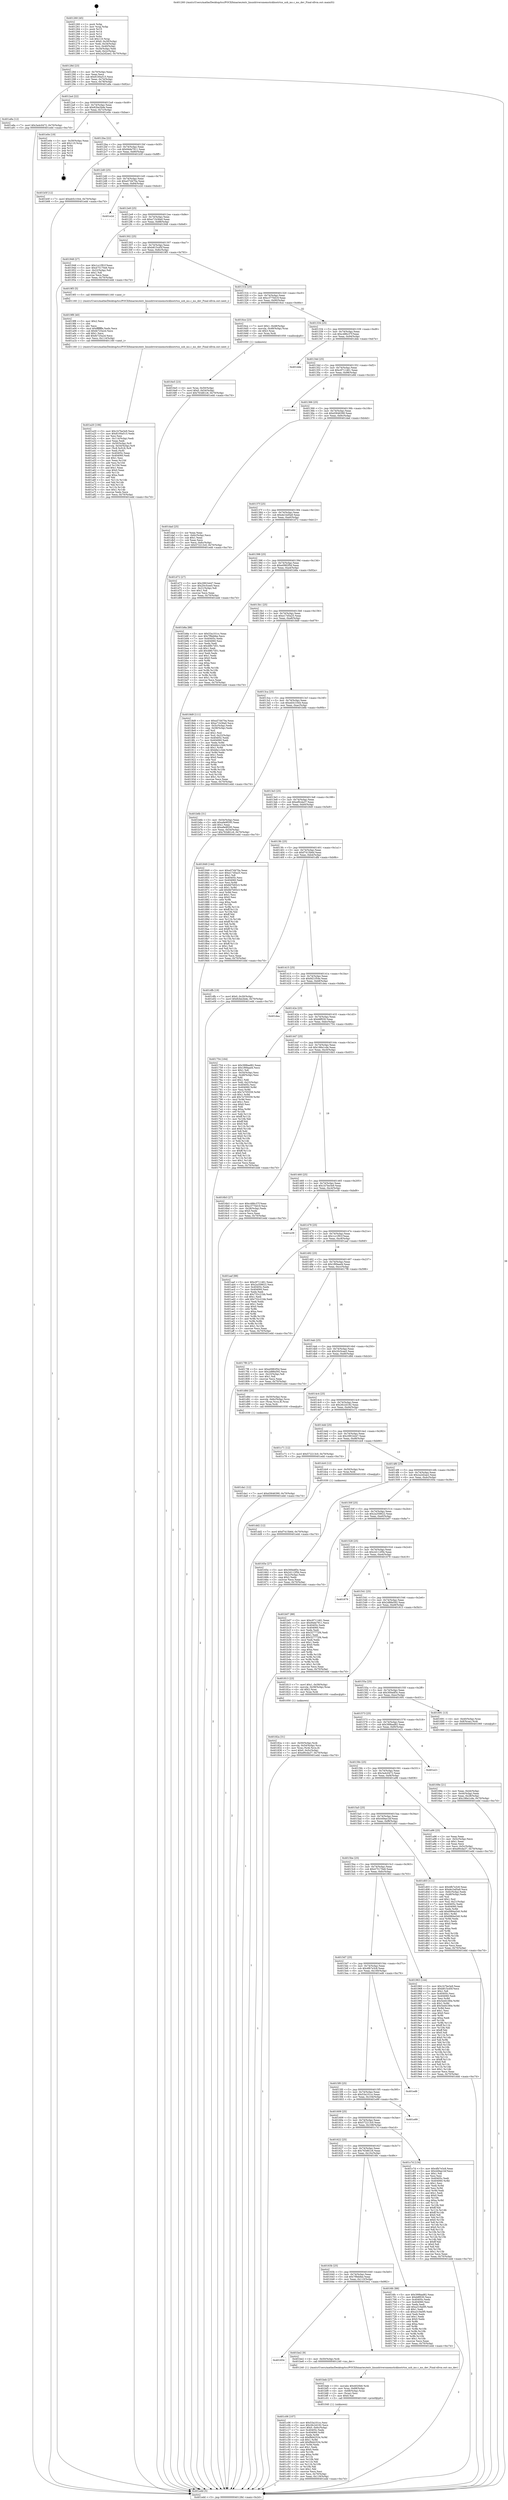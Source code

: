 digraph "0x401260" {
  label = "0x401260 (/mnt/c/Users/mathe/Desktop/tcc/POCII/binaries/extr_linuxdriversmemstickhostrtsx_usb_ms.c_ms_dev_Final-ollvm.out::main(0))"
  labelloc = "t"
  node[shape=record]

  Entry [label="",width=0.3,height=0.3,shape=circle,fillcolor=black,style=filled]
  "0x40128d" [label="{
     0x40128d [23]\l
     | [instrs]\l
     &nbsp;&nbsp;0x40128d \<+3\>: mov -0x70(%rbp),%eax\l
     &nbsp;&nbsp;0x401290 \<+2\>: mov %eax,%ecx\l
     &nbsp;&nbsp;0x401292 \<+6\>: sub $0x8100a515,%ecx\l
     &nbsp;&nbsp;0x401298 \<+3\>: mov %eax,-0x74(%rbp)\l
     &nbsp;&nbsp;0x40129b \<+3\>: mov %ecx,-0x78(%rbp)\l
     &nbsp;&nbsp;0x40129e \<+6\>: je 0000000000401a8a \<main+0x82a\>\l
  }"]
  "0x401a8a" [label="{
     0x401a8a [12]\l
     | [instrs]\l
     &nbsp;&nbsp;0x401a8a \<+7\>: movl $0x3a4c0472,-0x70(%rbp)\l
     &nbsp;&nbsp;0x401a91 \<+5\>: jmp 0000000000401edd \<main+0xc7d\>\l
  }"]
  "0x4012a4" [label="{
     0x4012a4 [22]\l
     | [instrs]\l
     &nbsp;&nbsp;0x4012a4 \<+5\>: jmp 00000000004012a9 \<main+0x49\>\l
     &nbsp;&nbsp;0x4012a9 \<+3\>: mov -0x74(%rbp),%eax\l
     &nbsp;&nbsp;0x4012ac \<+5\>: sub $0x82be2bde,%eax\l
     &nbsp;&nbsp;0x4012b1 \<+3\>: mov %eax,-0x7c(%rbp)\l
     &nbsp;&nbsp;0x4012b4 \<+6\>: je 0000000000401e0e \<main+0xbae\>\l
  }"]
  Exit [label="",width=0.3,height=0.3,shape=circle,fillcolor=black,style=filled,peripheries=2]
  "0x401e0e" [label="{
     0x401e0e [19]\l
     | [instrs]\l
     &nbsp;&nbsp;0x401e0e \<+3\>: mov -0x30(%rbp),%eax\l
     &nbsp;&nbsp;0x401e11 \<+7\>: add $0x110,%rsp\l
     &nbsp;&nbsp;0x401e18 \<+1\>: pop %rbx\l
     &nbsp;&nbsp;0x401e19 \<+2\>: pop %r12\l
     &nbsp;&nbsp;0x401e1b \<+2\>: pop %r14\l
     &nbsp;&nbsp;0x401e1d \<+2\>: pop %r15\l
     &nbsp;&nbsp;0x401e1f \<+1\>: pop %rbp\l
     &nbsp;&nbsp;0x401e20 \<+1\>: ret\l
  }"]
  "0x4012ba" [label="{
     0x4012ba [22]\l
     | [instrs]\l
     &nbsp;&nbsp;0x4012ba \<+5\>: jmp 00000000004012bf \<main+0x5f\>\l
     &nbsp;&nbsp;0x4012bf \<+3\>: mov -0x74(%rbp),%eax\l
     &nbsp;&nbsp;0x4012c2 \<+5\>: sub $0x94de7911,%eax\l
     &nbsp;&nbsp;0x4012c7 \<+3\>: mov %eax,-0x80(%rbp)\l
     &nbsp;&nbsp;0x4012ca \<+6\>: je 0000000000401b5f \<main+0x8ff\>\l
  }"]
  "0x401dd2" [label="{
     0x401dd2 [12]\l
     | [instrs]\l
     &nbsp;&nbsp;0x401dd2 \<+7\>: movl $0xf7415b6d,-0x70(%rbp)\l
     &nbsp;&nbsp;0x401dd9 \<+5\>: jmp 0000000000401edd \<main+0xc7d\>\l
  }"]
  "0x401b5f" [label="{
     0x401b5f [12]\l
     | [instrs]\l
     &nbsp;&nbsp;0x401b5f \<+7\>: movl $0xeb5c1044,-0x70(%rbp)\l
     &nbsp;&nbsp;0x401b66 \<+5\>: jmp 0000000000401edd \<main+0xc7d\>\l
  }"]
  "0x4012d0" [label="{
     0x4012d0 [25]\l
     | [instrs]\l
     &nbsp;&nbsp;0x4012d0 \<+5\>: jmp 00000000004012d5 \<main+0x75\>\l
     &nbsp;&nbsp;0x4012d5 \<+3\>: mov -0x74(%rbp),%eax\l
     &nbsp;&nbsp;0x4012d8 \<+5\>: sub $0xa57d470a,%eax\l
     &nbsp;&nbsp;0x4012dd \<+6\>: mov %eax,-0x84(%rbp)\l
     &nbsp;&nbsp;0x4012e3 \<+6\>: je 0000000000401e2d \<main+0xbcd\>\l
  }"]
  "0x401da1" [label="{
     0x401da1 [12]\l
     | [instrs]\l
     &nbsp;&nbsp;0x401da1 \<+7\>: movl $0xd3646390,-0x70(%rbp)\l
     &nbsp;&nbsp;0x401da8 \<+5\>: jmp 0000000000401edd \<main+0xc7d\>\l
  }"]
  "0x401e2d" [label="{
     0x401e2d\l
  }", style=dashed]
  "0x4012e9" [label="{
     0x4012e9 [25]\l
     | [instrs]\l
     &nbsp;&nbsp;0x4012e9 \<+5\>: jmp 00000000004012ee \<main+0x8e\>\l
     &nbsp;&nbsp;0x4012ee \<+3\>: mov -0x74(%rbp),%eax\l
     &nbsp;&nbsp;0x4012f1 \<+5\>: sub $0xa71b36a0,%eax\l
     &nbsp;&nbsp;0x4012f6 \<+6\>: mov %eax,-0x88(%rbp)\l
     &nbsp;&nbsp;0x4012fc \<+6\>: je 0000000000401948 \<main+0x6e8\>\l
  }"]
  "0x401c06" [label="{
     0x401c06 [107]\l
     | [instrs]\l
     &nbsp;&nbsp;0x401c06 \<+5\>: mov $0x53a101cc,%esi\l
     &nbsp;&nbsp;0x401c0b \<+5\>: mov $0x26c2d192,%ecx\l
     &nbsp;&nbsp;0x401c10 \<+7\>: movl $0x0,-0x6c(%rbp)\l
     &nbsp;&nbsp;0x401c17 \<+7\>: mov 0x40405c,%edx\l
     &nbsp;&nbsp;0x401c1e \<+8\>: mov 0x404060,%r8d\l
     &nbsp;&nbsp;0x401c26 \<+3\>: mov %edx,%r9d\l
     &nbsp;&nbsp;0x401c29 \<+7\>: sub $0xf9d42534,%r9d\l
     &nbsp;&nbsp;0x401c30 \<+4\>: sub $0x1,%r9d\l
     &nbsp;&nbsp;0x401c34 \<+7\>: add $0xf9d42534,%r9d\l
     &nbsp;&nbsp;0x401c3b \<+4\>: imul %r9d,%edx\l
     &nbsp;&nbsp;0x401c3f \<+3\>: and $0x1,%edx\l
     &nbsp;&nbsp;0x401c42 \<+3\>: cmp $0x0,%edx\l
     &nbsp;&nbsp;0x401c45 \<+4\>: sete %r10b\l
     &nbsp;&nbsp;0x401c49 \<+4\>: cmp $0xa,%r8d\l
     &nbsp;&nbsp;0x401c4d \<+4\>: setl %r11b\l
     &nbsp;&nbsp;0x401c51 \<+3\>: mov %r10b,%bl\l
     &nbsp;&nbsp;0x401c54 \<+3\>: and %r11b,%bl\l
     &nbsp;&nbsp;0x401c57 \<+3\>: xor %r11b,%r10b\l
     &nbsp;&nbsp;0x401c5a \<+3\>: or %r10b,%bl\l
     &nbsp;&nbsp;0x401c5d \<+3\>: test $0x1,%bl\l
     &nbsp;&nbsp;0x401c60 \<+3\>: cmovne %ecx,%esi\l
     &nbsp;&nbsp;0x401c63 \<+3\>: mov %esi,-0x70(%rbp)\l
     &nbsp;&nbsp;0x401c66 \<+6\>: mov %eax,-0x118(%rbp)\l
     &nbsp;&nbsp;0x401c6c \<+5\>: jmp 0000000000401edd \<main+0xc7d\>\l
  }"]
  "0x401948" [label="{
     0x401948 [27]\l
     | [instrs]\l
     &nbsp;&nbsp;0x401948 \<+5\>: mov $0x1cc1f91f,%eax\l
     &nbsp;&nbsp;0x40194d \<+5\>: mov $0x475170e6,%ecx\l
     &nbsp;&nbsp;0x401952 \<+3\>: mov -0x22(%rbp),%dl\l
     &nbsp;&nbsp;0x401955 \<+3\>: test $0x1,%dl\l
     &nbsp;&nbsp;0x401958 \<+3\>: cmovne %ecx,%eax\l
     &nbsp;&nbsp;0x40195b \<+3\>: mov %eax,-0x70(%rbp)\l
     &nbsp;&nbsp;0x40195e \<+5\>: jmp 0000000000401edd \<main+0xc7d\>\l
  }"]
  "0x401302" [label="{
     0x401302 [25]\l
     | [instrs]\l
     &nbsp;&nbsp;0x401302 \<+5\>: jmp 0000000000401307 \<main+0xa7\>\l
     &nbsp;&nbsp;0x401307 \<+3\>: mov -0x74(%rbp),%eax\l
     &nbsp;&nbsp;0x40130a \<+5\>: sub $0xb815cd5f,%eax\l
     &nbsp;&nbsp;0x40130f \<+6\>: mov %eax,-0x8c(%rbp)\l
     &nbsp;&nbsp;0x401315 \<+6\>: je 00000000004019f3 \<main+0x793\>\l
  }"]
  "0x401beb" [label="{
     0x401beb [27]\l
     | [instrs]\l
     &nbsp;&nbsp;0x401beb \<+10\>: movabs $0x4020b6,%rdi\l
     &nbsp;&nbsp;0x401bf5 \<+4\>: mov %rax,-0x68(%rbp)\l
     &nbsp;&nbsp;0x401bf9 \<+4\>: mov -0x68(%rbp),%rax\l
     &nbsp;&nbsp;0x401bfd \<+2\>: mov (%rax),%esi\l
     &nbsp;&nbsp;0x401bff \<+2\>: mov $0x0,%al\l
     &nbsp;&nbsp;0x401c01 \<+5\>: call 0000000000401040 \<printf@plt\>\l
     | [calls]\l
     &nbsp;&nbsp;0x401040 \{1\} (unknown)\l
  }"]
  "0x4019f3" [label="{
     0x4019f3 [5]\l
     | [instrs]\l
     &nbsp;&nbsp;0x4019f3 \<+5\>: call 0000000000401160 \<next_i\>\l
     | [calls]\l
     &nbsp;&nbsp;0x401160 \{1\} (/mnt/c/Users/mathe/Desktop/tcc/POCII/binaries/extr_linuxdriversmemstickhostrtsx_usb_ms.c_ms_dev_Final-ollvm.out::next_i)\l
  }"]
  "0x40131b" [label="{
     0x40131b [25]\l
     | [instrs]\l
     &nbsp;&nbsp;0x40131b \<+5\>: jmp 0000000000401320 \<main+0xc0\>\l
     &nbsp;&nbsp;0x401320 \<+3\>: mov -0x74(%rbp),%eax\l
     &nbsp;&nbsp;0x401323 \<+5\>: sub $0xc3770d19,%eax\l
     &nbsp;&nbsp;0x401328 \<+6\>: mov %eax,-0x90(%rbp)\l
     &nbsp;&nbsp;0x40132e \<+6\>: je 00000000004016ce \<main+0x46e\>\l
  }"]
  "0x401654" [label="{
     0x401654\l
  }", style=dashed]
  "0x4016ce" [label="{
     0x4016ce [23]\l
     | [instrs]\l
     &nbsp;&nbsp;0x4016ce \<+7\>: movl $0x1,-0x48(%rbp)\l
     &nbsp;&nbsp;0x4016d5 \<+4\>: movslq -0x48(%rbp),%rax\l
     &nbsp;&nbsp;0x4016d9 \<+4\>: shl $0x3,%rax\l
     &nbsp;&nbsp;0x4016dd \<+3\>: mov %rax,%rdi\l
     &nbsp;&nbsp;0x4016e0 \<+5\>: call 0000000000401050 \<malloc@plt\>\l
     | [calls]\l
     &nbsp;&nbsp;0x401050 \{1\} (unknown)\l
  }"]
  "0x401334" [label="{
     0x401334 [25]\l
     | [instrs]\l
     &nbsp;&nbsp;0x401334 \<+5\>: jmp 0000000000401339 \<main+0xd9\>\l
     &nbsp;&nbsp;0x401339 \<+3\>: mov -0x74(%rbp),%eax\l
     &nbsp;&nbsp;0x40133c \<+5\>: sub $0xc486c37f,%eax\l
     &nbsp;&nbsp;0x401341 \<+6\>: mov %eax,-0x94(%rbp)\l
     &nbsp;&nbsp;0x401347 \<+6\>: je 0000000000401dde \<main+0xb7e\>\l
  }"]
  "0x401be2" [label="{
     0x401be2 [9]\l
     | [instrs]\l
     &nbsp;&nbsp;0x401be2 \<+4\>: mov -0x50(%rbp),%rdi\l
     &nbsp;&nbsp;0x401be6 \<+5\>: call 0000000000401240 \<ms_dev\>\l
     | [calls]\l
     &nbsp;&nbsp;0x401240 \{1\} (/mnt/c/Users/mathe/Desktop/tcc/POCII/binaries/extr_linuxdriversmemstickhostrtsx_usb_ms.c_ms_dev_Final-ollvm.out::ms_dev)\l
  }"]
  "0x401dde" [label="{
     0x401dde\l
  }", style=dashed]
  "0x40134d" [label="{
     0x40134d [25]\l
     | [instrs]\l
     &nbsp;&nbsp;0x40134d \<+5\>: jmp 0000000000401352 \<main+0xf2\>\l
     &nbsp;&nbsp;0x401352 \<+3\>: mov -0x74(%rbp),%eax\l
     &nbsp;&nbsp;0x401355 \<+5\>: sub $0xc9711461,%eax\l
     &nbsp;&nbsp;0x40135a \<+6\>: mov %eax,-0x98(%rbp)\l
     &nbsp;&nbsp;0x401360 \<+6\>: je 0000000000401e8d \<main+0xc2d\>\l
  }"]
  "0x401a20" [label="{
     0x401a20 [106]\l
     | [instrs]\l
     &nbsp;&nbsp;0x401a20 \<+5\>: mov $0x1b7be3e9,%ecx\l
     &nbsp;&nbsp;0x401a25 \<+5\>: mov $0x8100a515,%edx\l
     &nbsp;&nbsp;0x401a2a \<+2\>: xor %esi,%esi\l
     &nbsp;&nbsp;0x401a2c \<+6\>: mov -0x114(%rbp),%edi\l
     &nbsp;&nbsp;0x401a32 \<+3\>: imul %eax,%edi\l
     &nbsp;&nbsp;0x401a35 \<+4\>: mov -0x50(%rbp),%r8\l
     &nbsp;&nbsp;0x401a39 \<+4\>: movslq -0x54(%rbp),%r9\l
     &nbsp;&nbsp;0x401a3d \<+4\>: mov (%r8,%r9,8),%r8\l
     &nbsp;&nbsp;0x401a41 \<+3\>: mov %edi,(%r8)\l
     &nbsp;&nbsp;0x401a44 \<+7\>: mov 0x40405c,%eax\l
     &nbsp;&nbsp;0x401a4b \<+7\>: mov 0x404060,%edi\l
     &nbsp;&nbsp;0x401a52 \<+3\>: sub $0x1,%esi\l
     &nbsp;&nbsp;0x401a55 \<+3\>: mov %eax,%r10d\l
     &nbsp;&nbsp;0x401a58 \<+3\>: add %esi,%r10d\l
     &nbsp;&nbsp;0x401a5b \<+4\>: imul %r10d,%eax\l
     &nbsp;&nbsp;0x401a5f \<+3\>: and $0x1,%eax\l
     &nbsp;&nbsp;0x401a62 \<+3\>: cmp $0x0,%eax\l
     &nbsp;&nbsp;0x401a65 \<+4\>: sete %r11b\l
     &nbsp;&nbsp;0x401a69 \<+3\>: cmp $0xa,%edi\l
     &nbsp;&nbsp;0x401a6c \<+3\>: setl %bl\l
     &nbsp;&nbsp;0x401a6f \<+3\>: mov %r11b,%r14b\l
     &nbsp;&nbsp;0x401a72 \<+3\>: and %bl,%r14b\l
     &nbsp;&nbsp;0x401a75 \<+3\>: xor %bl,%r11b\l
     &nbsp;&nbsp;0x401a78 \<+3\>: or %r11b,%r14b\l
     &nbsp;&nbsp;0x401a7b \<+4\>: test $0x1,%r14b\l
     &nbsp;&nbsp;0x401a7f \<+3\>: cmovne %edx,%ecx\l
     &nbsp;&nbsp;0x401a82 \<+3\>: mov %ecx,-0x70(%rbp)\l
     &nbsp;&nbsp;0x401a85 \<+5\>: jmp 0000000000401edd \<main+0xc7d\>\l
  }"]
  "0x401e8d" [label="{
     0x401e8d\l
  }", style=dashed]
  "0x401366" [label="{
     0x401366 [25]\l
     | [instrs]\l
     &nbsp;&nbsp;0x401366 \<+5\>: jmp 000000000040136b \<main+0x10b\>\l
     &nbsp;&nbsp;0x40136b \<+3\>: mov -0x74(%rbp),%eax\l
     &nbsp;&nbsp;0x40136e \<+5\>: sub $0xd3646390,%eax\l
     &nbsp;&nbsp;0x401373 \<+6\>: mov %eax,-0x9c(%rbp)\l
     &nbsp;&nbsp;0x401379 \<+6\>: je 0000000000401dad \<main+0xb4d\>\l
  }"]
  "0x4019f8" [label="{
     0x4019f8 [40]\l
     | [instrs]\l
     &nbsp;&nbsp;0x4019f8 \<+5\>: mov $0x2,%ecx\l
     &nbsp;&nbsp;0x4019fd \<+1\>: cltd\l
     &nbsp;&nbsp;0x4019fe \<+2\>: idiv %ecx\l
     &nbsp;&nbsp;0x401a00 \<+6\>: imul $0xfffffffe,%edx,%ecx\l
     &nbsp;&nbsp;0x401a06 \<+6\>: sub $0xfe725a2d,%ecx\l
     &nbsp;&nbsp;0x401a0c \<+3\>: add $0x1,%ecx\l
     &nbsp;&nbsp;0x401a0f \<+6\>: add $0xfe725a2d,%ecx\l
     &nbsp;&nbsp;0x401a15 \<+6\>: mov %ecx,-0x114(%rbp)\l
     &nbsp;&nbsp;0x401a1b \<+5\>: call 0000000000401160 \<next_i\>\l
     | [calls]\l
     &nbsp;&nbsp;0x401160 \{1\} (/mnt/c/Users/mathe/Desktop/tcc/POCII/binaries/extr_linuxdriversmemstickhostrtsx_usb_ms.c_ms_dev_Final-ollvm.out::next_i)\l
  }"]
  "0x401dad" [label="{
     0x401dad [25]\l
     | [instrs]\l
     &nbsp;&nbsp;0x401dad \<+2\>: xor %eax,%eax\l
     &nbsp;&nbsp;0x401daf \<+3\>: mov -0x6c(%rbp),%ecx\l
     &nbsp;&nbsp;0x401db2 \<+3\>: sub $0x1,%eax\l
     &nbsp;&nbsp;0x401db5 \<+2\>: sub %eax,%ecx\l
     &nbsp;&nbsp;0x401db7 \<+3\>: mov %ecx,-0x6c(%rbp)\l
     &nbsp;&nbsp;0x401dba \<+7\>: movl $0x572213c0,-0x70(%rbp)\l
     &nbsp;&nbsp;0x401dc1 \<+5\>: jmp 0000000000401edd \<main+0xc7d\>\l
  }"]
  "0x40137f" [label="{
     0x40137f [25]\l
     | [instrs]\l
     &nbsp;&nbsp;0x40137f \<+5\>: jmp 0000000000401384 \<main+0x124\>\l
     &nbsp;&nbsp;0x401384 \<+3\>: mov -0x74(%rbp),%eax\l
     &nbsp;&nbsp;0x401387 \<+5\>: sub $0xde1bd5a9,%eax\l
     &nbsp;&nbsp;0x40138c \<+6\>: mov %eax,-0xa0(%rbp)\l
     &nbsp;&nbsp;0x401392 \<+6\>: je 0000000000401d72 \<main+0xb12\>\l
  }"]
  "0x40182a" [label="{
     0x40182a [31]\l
     | [instrs]\l
     &nbsp;&nbsp;0x40182a \<+4\>: mov -0x50(%rbp),%rdi\l
     &nbsp;&nbsp;0x40182e \<+4\>: movslq -0x54(%rbp),%rcx\l
     &nbsp;&nbsp;0x401832 \<+4\>: mov %rax,(%rdi,%rcx,8)\l
     &nbsp;&nbsp;0x401836 \<+7\>: movl $0x0,-0x5c(%rbp)\l
     &nbsp;&nbsp;0x40183d \<+7\>: movl $0xef0cda37,-0x70(%rbp)\l
     &nbsp;&nbsp;0x401844 \<+5\>: jmp 0000000000401edd \<main+0xc7d\>\l
  }"]
  "0x401d72" [label="{
     0x401d72 [27]\l
     | [instrs]\l
     &nbsp;&nbsp;0x401d72 \<+5\>: mov $0x2991b447,%eax\l
     &nbsp;&nbsp;0x401d77 \<+5\>: mov $0x20c5cee5,%ecx\l
     &nbsp;&nbsp;0x401d7c \<+3\>: mov -0x21(%rbp),%dl\l
     &nbsp;&nbsp;0x401d7f \<+3\>: test $0x1,%dl\l
     &nbsp;&nbsp;0x401d82 \<+3\>: cmovne %ecx,%eax\l
     &nbsp;&nbsp;0x401d85 \<+3\>: mov %eax,-0x70(%rbp)\l
     &nbsp;&nbsp;0x401d88 \<+5\>: jmp 0000000000401edd \<main+0xc7d\>\l
  }"]
  "0x401398" [label="{
     0x401398 [25]\l
     | [instrs]\l
     &nbsp;&nbsp;0x401398 \<+5\>: jmp 000000000040139d \<main+0x13d\>\l
     &nbsp;&nbsp;0x40139d \<+3\>: mov -0x74(%rbp),%eax\l
     &nbsp;&nbsp;0x4013a0 \<+5\>: sub $0xe0982f5d,%eax\l
     &nbsp;&nbsp;0x4013a5 \<+6\>: mov %eax,-0xa4(%rbp)\l
     &nbsp;&nbsp;0x4013ab \<+6\>: je 0000000000401b8a \<main+0x92a\>\l
  }"]
  "0x40163b" [label="{
     0x40163b [25]\l
     | [instrs]\l
     &nbsp;&nbsp;0x40163b \<+5\>: jmp 0000000000401640 \<main+0x3e0\>\l
     &nbsp;&nbsp;0x401640 \<+3\>: mov -0x74(%rbp),%eax\l
     &nbsp;&nbsp;0x401643 \<+5\>: sub $0x7f9ebfee,%eax\l
     &nbsp;&nbsp;0x401648 \<+6\>: mov %eax,-0x110(%rbp)\l
     &nbsp;&nbsp;0x40164e \<+6\>: je 0000000000401be2 \<main+0x982\>\l
  }"]
  "0x401b8a" [label="{
     0x401b8a [88]\l
     | [instrs]\l
     &nbsp;&nbsp;0x401b8a \<+5\>: mov $0x53a101cc,%eax\l
     &nbsp;&nbsp;0x401b8f \<+5\>: mov $0x7f9ebfee,%ecx\l
     &nbsp;&nbsp;0x401b94 \<+7\>: mov 0x40405c,%edx\l
     &nbsp;&nbsp;0x401b9b \<+7\>: mov 0x404060,%esi\l
     &nbsp;&nbsp;0x401ba2 \<+2\>: mov %edx,%edi\l
     &nbsp;&nbsp;0x401ba4 \<+6\>: sub $0x48fc7d51,%edi\l
     &nbsp;&nbsp;0x401baa \<+3\>: sub $0x1,%edi\l
     &nbsp;&nbsp;0x401bad \<+6\>: add $0x48fc7d51,%edi\l
     &nbsp;&nbsp;0x401bb3 \<+3\>: imul %edi,%edx\l
     &nbsp;&nbsp;0x401bb6 \<+3\>: and $0x1,%edx\l
     &nbsp;&nbsp;0x401bb9 \<+3\>: cmp $0x0,%edx\l
     &nbsp;&nbsp;0x401bbc \<+4\>: sete %r8b\l
     &nbsp;&nbsp;0x401bc0 \<+3\>: cmp $0xa,%esi\l
     &nbsp;&nbsp;0x401bc3 \<+4\>: setl %r9b\l
     &nbsp;&nbsp;0x401bc7 \<+3\>: mov %r8b,%r10b\l
     &nbsp;&nbsp;0x401bca \<+3\>: and %r9b,%r10b\l
     &nbsp;&nbsp;0x401bcd \<+3\>: xor %r9b,%r8b\l
     &nbsp;&nbsp;0x401bd0 \<+3\>: or %r8b,%r10b\l
     &nbsp;&nbsp;0x401bd3 \<+4\>: test $0x1,%r10b\l
     &nbsp;&nbsp;0x401bd7 \<+3\>: cmovne %ecx,%eax\l
     &nbsp;&nbsp;0x401bda \<+3\>: mov %eax,-0x70(%rbp)\l
     &nbsp;&nbsp;0x401bdd \<+5\>: jmp 0000000000401edd \<main+0xc7d\>\l
  }"]
  "0x4013b1" [label="{
     0x4013b1 [25]\l
     | [instrs]\l
     &nbsp;&nbsp;0x4013b1 \<+5\>: jmp 00000000004013b6 \<main+0x156\>\l
     &nbsp;&nbsp;0x4013b6 \<+3\>: mov -0x74(%rbp),%eax\l
     &nbsp;&nbsp;0x4013b9 \<+5\>: sub $0xe17d5a25,%eax\l
     &nbsp;&nbsp;0x4013be \<+6\>: mov %eax,-0xa8(%rbp)\l
     &nbsp;&nbsp;0x4013c4 \<+6\>: je 00000000004018d9 \<main+0x679\>\l
  }"]
  "0x4016fc" [label="{
     0x4016fc [88]\l
     | [instrs]\l
     &nbsp;&nbsp;0x4016fc \<+5\>: mov $0x399bad82,%eax\l
     &nbsp;&nbsp;0x401701 \<+5\>: mov $0xb8f030,%ecx\l
     &nbsp;&nbsp;0x401706 \<+7\>: mov 0x40405c,%edx\l
     &nbsp;&nbsp;0x40170d \<+7\>: mov 0x404060,%esi\l
     &nbsp;&nbsp;0x401714 \<+2\>: mov %edx,%edi\l
     &nbsp;&nbsp;0x401716 \<+6\>: add $0xa319a0f5,%edi\l
     &nbsp;&nbsp;0x40171c \<+3\>: sub $0x1,%edi\l
     &nbsp;&nbsp;0x40171f \<+6\>: sub $0xa319a0f5,%edi\l
     &nbsp;&nbsp;0x401725 \<+3\>: imul %edi,%edx\l
     &nbsp;&nbsp;0x401728 \<+3\>: and $0x1,%edx\l
     &nbsp;&nbsp;0x40172b \<+3\>: cmp $0x0,%edx\l
     &nbsp;&nbsp;0x40172e \<+4\>: sete %r8b\l
     &nbsp;&nbsp;0x401732 \<+3\>: cmp $0xa,%esi\l
     &nbsp;&nbsp;0x401735 \<+4\>: setl %r9b\l
     &nbsp;&nbsp;0x401739 \<+3\>: mov %r8b,%r10b\l
     &nbsp;&nbsp;0x40173c \<+3\>: and %r9b,%r10b\l
     &nbsp;&nbsp;0x40173f \<+3\>: xor %r9b,%r8b\l
     &nbsp;&nbsp;0x401742 \<+3\>: or %r8b,%r10b\l
     &nbsp;&nbsp;0x401745 \<+4\>: test $0x1,%r10b\l
     &nbsp;&nbsp;0x401749 \<+3\>: cmovne %ecx,%eax\l
     &nbsp;&nbsp;0x40174c \<+3\>: mov %eax,-0x70(%rbp)\l
     &nbsp;&nbsp;0x40174f \<+5\>: jmp 0000000000401edd \<main+0xc7d\>\l
  }"]
  "0x4018d9" [label="{
     0x4018d9 [111]\l
     | [instrs]\l
     &nbsp;&nbsp;0x4018d9 \<+5\>: mov $0xa57d470a,%eax\l
     &nbsp;&nbsp;0x4018de \<+5\>: mov $0xa71b36a0,%ecx\l
     &nbsp;&nbsp;0x4018e3 \<+3\>: mov -0x5c(%rbp),%edx\l
     &nbsp;&nbsp;0x4018e6 \<+3\>: cmp -0x58(%rbp),%edx\l
     &nbsp;&nbsp;0x4018e9 \<+4\>: setl %sil\l
     &nbsp;&nbsp;0x4018ed \<+4\>: and $0x1,%sil\l
     &nbsp;&nbsp;0x4018f1 \<+4\>: mov %sil,-0x22(%rbp)\l
     &nbsp;&nbsp;0x4018f5 \<+7\>: mov 0x40405c,%edx\l
     &nbsp;&nbsp;0x4018fc \<+7\>: mov 0x404060,%edi\l
     &nbsp;&nbsp;0x401903 \<+3\>: mov %edx,%r8d\l
     &nbsp;&nbsp;0x401906 \<+7\>: add $0xbfa1c3dd,%r8d\l
     &nbsp;&nbsp;0x40190d \<+4\>: sub $0x1,%r8d\l
     &nbsp;&nbsp;0x401911 \<+7\>: sub $0xbfa1c3dd,%r8d\l
     &nbsp;&nbsp;0x401918 \<+4\>: imul %r8d,%edx\l
     &nbsp;&nbsp;0x40191c \<+3\>: and $0x1,%edx\l
     &nbsp;&nbsp;0x40191f \<+3\>: cmp $0x0,%edx\l
     &nbsp;&nbsp;0x401922 \<+4\>: sete %sil\l
     &nbsp;&nbsp;0x401926 \<+3\>: cmp $0xa,%edi\l
     &nbsp;&nbsp;0x401929 \<+4\>: setl %r9b\l
     &nbsp;&nbsp;0x40192d \<+3\>: mov %sil,%r10b\l
     &nbsp;&nbsp;0x401930 \<+3\>: and %r9b,%r10b\l
     &nbsp;&nbsp;0x401933 \<+3\>: xor %r9b,%sil\l
     &nbsp;&nbsp;0x401936 \<+3\>: or %sil,%r10b\l
     &nbsp;&nbsp;0x401939 \<+4\>: test $0x1,%r10b\l
     &nbsp;&nbsp;0x40193d \<+3\>: cmovne %ecx,%eax\l
     &nbsp;&nbsp;0x401940 \<+3\>: mov %eax,-0x70(%rbp)\l
     &nbsp;&nbsp;0x401943 \<+5\>: jmp 0000000000401edd \<main+0xc7d\>\l
  }"]
  "0x4013ca" [label="{
     0x4013ca [25]\l
     | [instrs]\l
     &nbsp;&nbsp;0x4013ca \<+5\>: jmp 00000000004013cf \<main+0x16f\>\l
     &nbsp;&nbsp;0x4013cf \<+3\>: mov -0x74(%rbp),%eax\l
     &nbsp;&nbsp;0x4013d2 \<+5\>: sub $0xeb5c1044,%eax\l
     &nbsp;&nbsp;0x4013d7 \<+6\>: mov %eax,-0xac(%rbp)\l
     &nbsp;&nbsp;0x4013dd \<+6\>: je 0000000000401b6b \<main+0x90b\>\l
  }"]
  "0x401622" [label="{
     0x401622 [25]\l
     | [instrs]\l
     &nbsp;&nbsp;0x401622 \<+5\>: jmp 0000000000401627 \<main+0x3c7\>\l
     &nbsp;&nbsp;0x401627 \<+3\>: mov -0x74(%rbp),%eax\l
     &nbsp;&nbsp;0x40162a \<+5\>: sub $0x763d61c6,%eax\l
     &nbsp;&nbsp;0x40162f \<+6\>: mov %eax,-0x10c(%rbp)\l
     &nbsp;&nbsp;0x401635 \<+6\>: je 00000000004016fc \<main+0x49c\>\l
  }"]
  "0x401b6b" [label="{
     0x401b6b [31]\l
     | [instrs]\l
     &nbsp;&nbsp;0x401b6b \<+3\>: mov -0x54(%rbp),%eax\l
     &nbsp;&nbsp;0x401b6e \<+5\>: add $0xa9e9f295,%eax\l
     &nbsp;&nbsp;0x401b73 \<+3\>: add $0x1,%eax\l
     &nbsp;&nbsp;0x401b76 \<+5\>: sub $0xa9e9f295,%eax\l
     &nbsp;&nbsp;0x401b7b \<+3\>: mov %eax,-0x54(%rbp)\l
     &nbsp;&nbsp;0x401b7e \<+7\>: movl $0x763d61c6,-0x70(%rbp)\l
     &nbsp;&nbsp;0x401b85 \<+5\>: jmp 0000000000401edd \<main+0xc7d\>\l
  }"]
  "0x4013e3" [label="{
     0x4013e3 [25]\l
     | [instrs]\l
     &nbsp;&nbsp;0x4013e3 \<+5\>: jmp 00000000004013e8 \<main+0x188\>\l
     &nbsp;&nbsp;0x4013e8 \<+3\>: mov -0x74(%rbp),%eax\l
     &nbsp;&nbsp;0x4013eb \<+5\>: sub $0xef0cda37,%eax\l
     &nbsp;&nbsp;0x4013f0 \<+6\>: mov %eax,-0xb0(%rbp)\l
     &nbsp;&nbsp;0x4013f6 \<+6\>: je 0000000000401849 \<main+0x5e9\>\l
  }"]
  "0x401c7d" [label="{
     0x401c7d [134]\l
     | [instrs]\l
     &nbsp;&nbsp;0x401c7d \<+5\>: mov $0x4fb7e3c8,%eax\l
     &nbsp;&nbsp;0x401c82 \<+5\>: mov $0x449ae1bf,%ecx\l
     &nbsp;&nbsp;0x401c87 \<+2\>: mov $0x1,%dl\l
     &nbsp;&nbsp;0x401c89 \<+2\>: xor %esi,%esi\l
     &nbsp;&nbsp;0x401c8b \<+7\>: mov 0x40405c,%edi\l
     &nbsp;&nbsp;0x401c92 \<+8\>: mov 0x404060,%r8d\l
     &nbsp;&nbsp;0x401c9a \<+3\>: sub $0x1,%esi\l
     &nbsp;&nbsp;0x401c9d \<+3\>: mov %edi,%r9d\l
     &nbsp;&nbsp;0x401ca0 \<+3\>: add %esi,%r9d\l
     &nbsp;&nbsp;0x401ca3 \<+4\>: imul %r9d,%edi\l
     &nbsp;&nbsp;0x401ca7 \<+3\>: and $0x1,%edi\l
     &nbsp;&nbsp;0x401caa \<+3\>: cmp $0x0,%edi\l
     &nbsp;&nbsp;0x401cad \<+4\>: sete %r10b\l
     &nbsp;&nbsp;0x401cb1 \<+4\>: cmp $0xa,%r8d\l
     &nbsp;&nbsp;0x401cb5 \<+4\>: setl %r11b\l
     &nbsp;&nbsp;0x401cb9 \<+3\>: mov %r10b,%bl\l
     &nbsp;&nbsp;0x401cbc \<+3\>: xor $0xff,%bl\l
     &nbsp;&nbsp;0x401cbf \<+3\>: mov %r11b,%r14b\l
     &nbsp;&nbsp;0x401cc2 \<+4\>: xor $0xff,%r14b\l
     &nbsp;&nbsp;0x401cc6 \<+3\>: xor $0x0,%dl\l
     &nbsp;&nbsp;0x401cc9 \<+3\>: mov %bl,%r15b\l
     &nbsp;&nbsp;0x401ccc \<+4\>: and $0x0,%r15b\l
     &nbsp;&nbsp;0x401cd0 \<+3\>: and %dl,%r10b\l
     &nbsp;&nbsp;0x401cd3 \<+3\>: mov %r14b,%r12b\l
     &nbsp;&nbsp;0x401cd6 \<+4\>: and $0x0,%r12b\l
     &nbsp;&nbsp;0x401cda \<+3\>: and %dl,%r11b\l
     &nbsp;&nbsp;0x401cdd \<+3\>: or %r10b,%r15b\l
     &nbsp;&nbsp;0x401ce0 \<+3\>: or %r11b,%r12b\l
     &nbsp;&nbsp;0x401ce3 \<+3\>: xor %r12b,%r15b\l
     &nbsp;&nbsp;0x401ce6 \<+3\>: or %r14b,%bl\l
     &nbsp;&nbsp;0x401ce9 \<+3\>: xor $0xff,%bl\l
     &nbsp;&nbsp;0x401cec \<+3\>: or $0x0,%dl\l
     &nbsp;&nbsp;0x401cef \<+2\>: and %dl,%bl\l
     &nbsp;&nbsp;0x401cf1 \<+3\>: or %bl,%r15b\l
     &nbsp;&nbsp;0x401cf4 \<+4\>: test $0x1,%r15b\l
     &nbsp;&nbsp;0x401cf8 \<+3\>: cmovne %ecx,%eax\l
     &nbsp;&nbsp;0x401cfb \<+3\>: mov %eax,-0x70(%rbp)\l
     &nbsp;&nbsp;0x401cfe \<+5\>: jmp 0000000000401edd \<main+0xc7d\>\l
  }"]
  "0x401849" [label="{
     0x401849 [144]\l
     | [instrs]\l
     &nbsp;&nbsp;0x401849 \<+5\>: mov $0xa57d470a,%eax\l
     &nbsp;&nbsp;0x40184e \<+5\>: mov $0xe17d5a25,%ecx\l
     &nbsp;&nbsp;0x401853 \<+2\>: mov $0x1,%dl\l
     &nbsp;&nbsp;0x401855 \<+7\>: mov 0x40405c,%esi\l
     &nbsp;&nbsp;0x40185c \<+7\>: mov 0x404060,%edi\l
     &nbsp;&nbsp;0x401863 \<+3\>: mov %esi,%r8d\l
     &nbsp;&nbsp;0x401866 \<+7\>: sub $0x8d7b93c3,%r8d\l
     &nbsp;&nbsp;0x40186d \<+4\>: sub $0x1,%r8d\l
     &nbsp;&nbsp;0x401871 \<+7\>: add $0x8d7b93c3,%r8d\l
     &nbsp;&nbsp;0x401878 \<+4\>: imul %r8d,%esi\l
     &nbsp;&nbsp;0x40187c \<+3\>: and $0x1,%esi\l
     &nbsp;&nbsp;0x40187f \<+3\>: cmp $0x0,%esi\l
     &nbsp;&nbsp;0x401882 \<+4\>: sete %r9b\l
     &nbsp;&nbsp;0x401886 \<+3\>: cmp $0xa,%edi\l
     &nbsp;&nbsp;0x401889 \<+4\>: setl %r10b\l
     &nbsp;&nbsp;0x40188d \<+3\>: mov %r9b,%r11b\l
     &nbsp;&nbsp;0x401890 \<+4\>: xor $0xff,%r11b\l
     &nbsp;&nbsp;0x401894 \<+3\>: mov %r10b,%bl\l
     &nbsp;&nbsp;0x401897 \<+3\>: xor $0xff,%bl\l
     &nbsp;&nbsp;0x40189a \<+3\>: xor $0x1,%dl\l
     &nbsp;&nbsp;0x40189d \<+3\>: mov %r11b,%r14b\l
     &nbsp;&nbsp;0x4018a0 \<+4\>: and $0xff,%r14b\l
     &nbsp;&nbsp;0x4018a4 \<+3\>: and %dl,%r9b\l
     &nbsp;&nbsp;0x4018a7 \<+3\>: mov %bl,%r15b\l
     &nbsp;&nbsp;0x4018aa \<+4\>: and $0xff,%r15b\l
     &nbsp;&nbsp;0x4018ae \<+3\>: and %dl,%r10b\l
     &nbsp;&nbsp;0x4018b1 \<+3\>: or %r9b,%r14b\l
     &nbsp;&nbsp;0x4018b4 \<+3\>: or %r10b,%r15b\l
     &nbsp;&nbsp;0x4018b7 \<+3\>: xor %r15b,%r14b\l
     &nbsp;&nbsp;0x4018ba \<+3\>: or %bl,%r11b\l
     &nbsp;&nbsp;0x4018bd \<+4\>: xor $0xff,%r11b\l
     &nbsp;&nbsp;0x4018c1 \<+3\>: or $0x1,%dl\l
     &nbsp;&nbsp;0x4018c4 \<+3\>: and %dl,%r11b\l
     &nbsp;&nbsp;0x4018c7 \<+3\>: or %r11b,%r14b\l
     &nbsp;&nbsp;0x4018ca \<+4\>: test $0x1,%r14b\l
     &nbsp;&nbsp;0x4018ce \<+3\>: cmovne %ecx,%eax\l
     &nbsp;&nbsp;0x4018d1 \<+3\>: mov %eax,-0x70(%rbp)\l
     &nbsp;&nbsp;0x4018d4 \<+5\>: jmp 0000000000401edd \<main+0xc7d\>\l
  }"]
  "0x4013fc" [label="{
     0x4013fc [25]\l
     | [instrs]\l
     &nbsp;&nbsp;0x4013fc \<+5\>: jmp 0000000000401401 \<main+0x1a1\>\l
     &nbsp;&nbsp;0x401401 \<+3\>: mov -0x74(%rbp),%eax\l
     &nbsp;&nbsp;0x401404 \<+5\>: sub $0xf7415b6d,%eax\l
     &nbsp;&nbsp;0x401409 \<+6\>: mov %eax,-0xb4(%rbp)\l
     &nbsp;&nbsp;0x40140f \<+6\>: je 0000000000401dfb \<main+0xb9b\>\l
  }"]
  "0x401609" [label="{
     0x401609 [25]\l
     | [instrs]\l
     &nbsp;&nbsp;0x401609 \<+5\>: jmp 000000000040160e \<main+0x3ae\>\l
     &nbsp;&nbsp;0x40160e \<+3\>: mov -0x74(%rbp),%eax\l
     &nbsp;&nbsp;0x401611 \<+5\>: sub $0x572213c0,%eax\l
     &nbsp;&nbsp;0x401616 \<+6\>: mov %eax,-0x108(%rbp)\l
     &nbsp;&nbsp;0x40161c \<+6\>: je 0000000000401c7d \<main+0xa1d\>\l
  }"]
  "0x401dfb" [label="{
     0x401dfb [19]\l
     | [instrs]\l
     &nbsp;&nbsp;0x401dfb \<+7\>: movl $0x0,-0x30(%rbp)\l
     &nbsp;&nbsp;0x401e02 \<+7\>: movl $0x82be2bde,-0x70(%rbp)\l
     &nbsp;&nbsp;0x401e09 \<+5\>: jmp 0000000000401edd \<main+0xc7d\>\l
  }"]
  "0x401415" [label="{
     0x401415 [25]\l
     | [instrs]\l
     &nbsp;&nbsp;0x401415 \<+5\>: jmp 000000000040141a \<main+0x1ba\>\l
     &nbsp;&nbsp;0x40141a \<+3\>: mov -0x74(%rbp),%eax\l
     &nbsp;&nbsp;0x40141d \<+5\>: sub $0xfd21f54e,%eax\l
     &nbsp;&nbsp;0x401422 \<+6\>: mov %eax,-0xb8(%rbp)\l
     &nbsp;&nbsp;0x401428 \<+6\>: je 0000000000401dea \<main+0xb8a\>\l
  }"]
  "0x401e99" [label="{
     0x401e99\l
  }", style=dashed]
  "0x401dea" [label="{
     0x401dea\l
  }", style=dashed]
  "0x40142e" [label="{
     0x40142e [25]\l
     | [instrs]\l
     &nbsp;&nbsp;0x40142e \<+5\>: jmp 0000000000401433 \<main+0x1d3\>\l
     &nbsp;&nbsp;0x401433 \<+3\>: mov -0x74(%rbp),%eax\l
     &nbsp;&nbsp;0x401436 \<+5\>: sub $0xb8f030,%eax\l
     &nbsp;&nbsp;0x40143b \<+6\>: mov %eax,-0xbc(%rbp)\l
     &nbsp;&nbsp;0x401441 \<+6\>: je 0000000000401754 \<main+0x4f4\>\l
  }"]
  "0x4015f0" [label="{
     0x4015f0 [25]\l
     | [instrs]\l
     &nbsp;&nbsp;0x4015f0 \<+5\>: jmp 00000000004015f5 \<main+0x395\>\l
     &nbsp;&nbsp;0x4015f5 \<+3\>: mov -0x74(%rbp),%eax\l
     &nbsp;&nbsp;0x4015f8 \<+5\>: sub $0x53a101cc,%eax\l
     &nbsp;&nbsp;0x4015fd \<+6\>: mov %eax,-0x104(%rbp)\l
     &nbsp;&nbsp;0x401603 \<+6\>: je 0000000000401e99 \<main+0xc39\>\l
  }"]
  "0x401754" [label="{
     0x401754 [164]\l
     | [instrs]\l
     &nbsp;&nbsp;0x401754 \<+5\>: mov $0x399bad82,%eax\l
     &nbsp;&nbsp;0x401759 \<+5\>: mov $0x1f69aad4,%ecx\l
     &nbsp;&nbsp;0x40175e \<+2\>: mov $0x1,%dl\l
     &nbsp;&nbsp;0x401760 \<+3\>: mov -0x54(%rbp),%esi\l
     &nbsp;&nbsp;0x401763 \<+3\>: cmp -0x48(%rbp),%esi\l
     &nbsp;&nbsp;0x401766 \<+4\>: setl %dil\l
     &nbsp;&nbsp;0x40176a \<+4\>: and $0x1,%dil\l
     &nbsp;&nbsp;0x40176e \<+4\>: mov %dil,-0x23(%rbp)\l
     &nbsp;&nbsp;0x401772 \<+7\>: mov 0x40405c,%esi\l
     &nbsp;&nbsp;0x401779 \<+8\>: mov 0x404060,%r8d\l
     &nbsp;&nbsp;0x401781 \<+3\>: mov %esi,%r9d\l
     &nbsp;&nbsp;0x401784 \<+7\>: sub $0x7e705559,%r9d\l
     &nbsp;&nbsp;0x40178b \<+4\>: sub $0x1,%r9d\l
     &nbsp;&nbsp;0x40178f \<+7\>: add $0x7e705559,%r9d\l
     &nbsp;&nbsp;0x401796 \<+4\>: imul %r9d,%esi\l
     &nbsp;&nbsp;0x40179a \<+3\>: and $0x1,%esi\l
     &nbsp;&nbsp;0x40179d \<+3\>: cmp $0x0,%esi\l
     &nbsp;&nbsp;0x4017a0 \<+4\>: sete %dil\l
     &nbsp;&nbsp;0x4017a4 \<+4\>: cmp $0xa,%r8d\l
     &nbsp;&nbsp;0x4017a8 \<+4\>: setl %r10b\l
     &nbsp;&nbsp;0x4017ac \<+3\>: mov %dil,%r11b\l
     &nbsp;&nbsp;0x4017af \<+4\>: xor $0xff,%r11b\l
     &nbsp;&nbsp;0x4017b3 \<+3\>: mov %r10b,%bl\l
     &nbsp;&nbsp;0x4017b6 \<+3\>: xor $0xff,%bl\l
     &nbsp;&nbsp;0x4017b9 \<+3\>: xor $0x0,%dl\l
     &nbsp;&nbsp;0x4017bc \<+3\>: mov %r11b,%r14b\l
     &nbsp;&nbsp;0x4017bf \<+4\>: and $0x0,%r14b\l
     &nbsp;&nbsp;0x4017c3 \<+3\>: and %dl,%dil\l
     &nbsp;&nbsp;0x4017c6 \<+3\>: mov %bl,%r15b\l
     &nbsp;&nbsp;0x4017c9 \<+4\>: and $0x0,%r15b\l
     &nbsp;&nbsp;0x4017cd \<+3\>: and %dl,%r10b\l
     &nbsp;&nbsp;0x4017d0 \<+3\>: or %dil,%r14b\l
     &nbsp;&nbsp;0x4017d3 \<+3\>: or %r10b,%r15b\l
     &nbsp;&nbsp;0x4017d6 \<+3\>: xor %r15b,%r14b\l
     &nbsp;&nbsp;0x4017d9 \<+3\>: or %bl,%r11b\l
     &nbsp;&nbsp;0x4017dc \<+4\>: xor $0xff,%r11b\l
     &nbsp;&nbsp;0x4017e0 \<+3\>: or $0x0,%dl\l
     &nbsp;&nbsp;0x4017e3 \<+3\>: and %dl,%r11b\l
     &nbsp;&nbsp;0x4017e6 \<+3\>: or %r11b,%r14b\l
     &nbsp;&nbsp;0x4017e9 \<+4\>: test $0x1,%r14b\l
     &nbsp;&nbsp;0x4017ed \<+3\>: cmovne %ecx,%eax\l
     &nbsp;&nbsp;0x4017f0 \<+3\>: mov %eax,-0x70(%rbp)\l
     &nbsp;&nbsp;0x4017f3 \<+5\>: jmp 0000000000401edd \<main+0xc7d\>\l
  }"]
  "0x401447" [label="{
     0x401447 [25]\l
     | [instrs]\l
     &nbsp;&nbsp;0x401447 \<+5\>: jmp 000000000040144c \<main+0x1ec\>\l
     &nbsp;&nbsp;0x40144c \<+3\>: mov -0x74(%rbp),%eax\l
     &nbsp;&nbsp;0x40144f \<+5\>: sub $0x186e1cde,%eax\l
     &nbsp;&nbsp;0x401454 \<+6\>: mov %eax,-0xc0(%rbp)\l
     &nbsp;&nbsp;0x40145a \<+6\>: je 00000000004016b3 \<main+0x453\>\l
  }"]
  "0x401ed6" [label="{
     0x401ed6\l
  }", style=dashed]
  "0x4016b3" [label="{
     0x4016b3 [27]\l
     | [instrs]\l
     &nbsp;&nbsp;0x4016b3 \<+5\>: mov $0xc486c37f,%eax\l
     &nbsp;&nbsp;0x4016b8 \<+5\>: mov $0xc3770d19,%ecx\l
     &nbsp;&nbsp;0x4016bd \<+3\>: mov -0x28(%rbp),%edx\l
     &nbsp;&nbsp;0x4016c0 \<+3\>: cmp $0x0,%edx\l
     &nbsp;&nbsp;0x4016c3 \<+3\>: cmove %ecx,%eax\l
     &nbsp;&nbsp;0x4016c6 \<+3\>: mov %eax,-0x70(%rbp)\l
     &nbsp;&nbsp;0x4016c9 \<+5\>: jmp 0000000000401edd \<main+0xc7d\>\l
  }"]
  "0x401460" [label="{
     0x401460 [25]\l
     | [instrs]\l
     &nbsp;&nbsp;0x401460 \<+5\>: jmp 0000000000401465 \<main+0x205\>\l
     &nbsp;&nbsp;0x401465 \<+3\>: mov -0x74(%rbp),%eax\l
     &nbsp;&nbsp;0x401468 \<+5\>: sub $0x1b7be3e9,%eax\l
     &nbsp;&nbsp;0x40146d \<+6\>: mov %eax,-0xc4(%rbp)\l
     &nbsp;&nbsp;0x401473 \<+6\>: je 0000000000401e39 \<main+0xbd9\>\l
  }"]
  "0x4015d7" [label="{
     0x4015d7 [25]\l
     | [instrs]\l
     &nbsp;&nbsp;0x4015d7 \<+5\>: jmp 00000000004015dc \<main+0x37c\>\l
     &nbsp;&nbsp;0x4015dc \<+3\>: mov -0x74(%rbp),%eax\l
     &nbsp;&nbsp;0x4015df \<+5\>: sub $0x4fb7e3c8,%eax\l
     &nbsp;&nbsp;0x4015e4 \<+6\>: mov %eax,-0x100(%rbp)\l
     &nbsp;&nbsp;0x4015ea \<+6\>: je 0000000000401ed6 \<main+0xc76\>\l
  }"]
  "0x401e39" [label="{
     0x401e39\l
  }", style=dashed]
  "0x401479" [label="{
     0x401479 [25]\l
     | [instrs]\l
     &nbsp;&nbsp;0x401479 \<+5\>: jmp 000000000040147e \<main+0x21e\>\l
     &nbsp;&nbsp;0x40147e \<+3\>: mov -0x74(%rbp),%eax\l
     &nbsp;&nbsp;0x401481 \<+5\>: sub $0x1cc1f91f,%eax\l
     &nbsp;&nbsp;0x401486 \<+6\>: mov %eax,-0xc8(%rbp)\l
     &nbsp;&nbsp;0x40148c \<+6\>: je 0000000000401aaf \<main+0x84f\>\l
  }"]
  "0x401963" [label="{
     0x401963 [144]\l
     | [instrs]\l
     &nbsp;&nbsp;0x401963 \<+5\>: mov $0x1b7be3e9,%eax\l
     &nbsp;&nbsp;0x401968 \<+5\>: mov $0xb815cd5f,%ecx\l
     &nbsp;&nbsp;0x40196d \<+2\>: mov $0x1,%dl\l
     &nbsp;&nbsp;0x40196f \<+7\>: mov 0x40405c,%esi\l
     &nbsp;&nbsp;0x401976 \<+7\>: mov 0x404060,%edi\l
     &nbsp;&nbsp;0x40197d \<+3\>: mov %esi,%r8d\l
     &nbsp;&nbsp;0x401980 \<+7\>: sub $0x5ed4180e,%r8d\l
     &nbsp;&nbsp;0x401987 \<+4\>: sub $0x1,%r8d\l
     &nbsp;&nbsp;0x40198b \<+7\>: add $0x5ed4180e,%r8d\l
     &nbsp;&nbsp;0x401992 \<+4\>: imul %r8d,%esi\l
     &nbsp;&nbsp;0x401996 \<+3\>: and $0x1,%esi\l
     &nbsp;&nbsp;0x401999 \<+3\>: cmp $0x0,%esi\l
     &nbsp;&nbsp;0x40199c \<+4\>: sete %r9b\l
     &nbsp;&nbsp;0x4019a0 \<+3\>: cmp $0xa,%edi\l
     &nbsp;&nbsp;0x4019a3 \<+4\>: setl %r10b\l
     &nbsp;&nbsp;0x4019a7 \<+3\>: mov %r9b,%r11b\l
     &nbsp;&nbsp;0x4019aa \<+4\>: xor $0xff,%r11b\l
     &nbsp;&nbsp;0x4019ae \<+3\>: mov %r10b,%bl\l
     &nbsp;&nbsp;0x4019b1 \<+3\>: xor $0xff,%bl\l
     &nbsp;&nbsp;0x4019b4 \<+3\>: xor $0x0,%dl\l
     &nbsp;&nbsp;0x4019b7 \<+3\>: mov %r11b,%r14b\l
     &nbsp;&nbsp;0x4019ba \<+4\>: and $0x0,%r14b\l
     &nbsp;&nbsp;0x4019be \<+3\>: and %dl,%r9b\l
     &nbsp;&nbsp;0x4019c1 \<+3\>: mov %bl,%r15b\l
     &nbsp;&nbsp;0x4019c4 \<+4\>: and $0x0,%r15b\l
     &nbsp;&nbsp;0x4019c8 \<+3\>: and %dl,%r10b\l
     &nbsp;&nbsp;0x4019cb \<+3\>: or %r9b,%r14b\l
     &nbsp;&nbsp;0x4019ce \<+3\>: or %r10b,%r15b\l
     &nbsp;&nbsp;0x4019d1 \<+3\>: xor %r15b,%r14b\l
     &nbsp;&nbsp;0x4019d4 \<+3\>: or %bl,%r11b\l
     &nbsp;&nbsp;0x4019d7 \<+4\>: xor $0xff,%r11b\l
     &nbsp;&nbsp;0x4019db \<+3\>: or $0x0,%dl\l
     &nbsp;&nbsp;0x4019de \<+3\>: and %dl,%r11b\l
     &nbsp;&nbsp;0x4019e1 \<+3\>: or %r11b,%r14b\l
     &nbsp;&nbsp;0x4019e4 \<+4\>: test $0x1,%r14b\l
     &nbsp;&nbsp;0x4019e8 \<+3\>: cmovne %ecx,%eax\l
     &nbsp;&nbsp;0x4019eb \<+3\>: mov %eax,-0x70(%rbp)\l
     &nbsp;&nbsp;0x4019ee \<+5\>: jmp 0000000000401edd \<main+0xc7d\>\l
  }"]
  "0x401aaf" [label="{
     0x401aaf [88]\l
     | [instrs]\l
     &nbsp;&nbsp;0x401aaf \<+5\>: mov $0xc9711461,%eax\l
     &nbsp;&nbsp;0x401ab4 \<+5\>: mov $0x2a358622,%ecx\l
     &nbsp;&nbsp;0x401ab9 \<+7\>: mov 0x40405c,%edx\l
     &nbsp;&nbsp;0x401ac0 \<+7\>: mov 0x404060,%esi\l
     &nbsp;&nbsp;0x401ac7 \<+2\>: mov %edx,%edi\l
     &nbsp;&nbsp;0x401ac9 \<+6\>: sub $0x732c21bb,%edi\l
     &nbsp;&nbsp;0x401acf \<+3\>: sub $0x1,%edi\l
     &nbsp;&nbsp;0x401ad2 \<+6\>: add $0x732c21bb,%edi\l
     &nbsp;&nbsp;0x401ad8 \<+3\>: imul %edi,%edx\l
     &nbsp;&nbsp;0x401adb \<+3\>: and $0x1,%edx\l
     &nbsp;&nbsp;0x401ade \<+3\>: cmp $0x0,%edx\l
     &nbsp;&nbsp;0x401ae1 \<+4\>: sete %r8b\l
     &nbsp;&nbsp;0x401ae5 \<+3\>: cmp $0xa,%esi\l
     &nbsp;&nbsp;0x401ae8 \<+4\>: setl %r9b\l
     &nbsp;&nbsp;0x401aec \<+3\>: mov %r8b,%r10b\l
     &nbsp;&nbsp;0x401aef \<+3\>: and %r9b,%r10b\l
     &nbsp;&nbsp;0x401af2 \<+3\>: xor %r9b,%r8b\l
     &nbsp;&nbsp;0x401af5 \<+3\>: or %r8b,%r10b\l
     &nbsp;&nbsp;0x401af8 \<+4\>: test $0x1,%r10b\l
     &nbsp;&nbsp;0x401afc \<+3\>: cmovne %ecx,%eax\l
     &nbsp;&nbsp;0x401aff \<+3\>: mov %eax,-0x70(%rbp)\l
     &nbsp;&nbsp;0x401b02 \<+5\>: jmp 0000000000401edd \<main+0xc7d\>\l
  }"]
  "0x401492" [label="{
     0x401492 [25]\l
     | [instrs]\l
     &nbsp;&nbsp;0x401492 \<+5\>: jmp 0000000000401497 \<main+0x237\>\l
     &nbsp;&nbsp;0x401497 \<+3\>: mov -0x74(%rbp),%eax\l
     &nbsp;&nbsp;0x40149a \<+5\>: sub $0x1f69aad4,%eax\l
     &nbsp;&nbsp;0x40149f \<+6\>: mov %eax,-0xcc(%rbp)\l
     &nbsp;&nbsp;0x4014a5 \<+6\>: je 00000000004017f8 \<main+0x598\>\l
  }"]
  "0x4015be" [label="{
     0x4015be [25]\l
     | [instrs]\l
     &nbsp;&nbsp;0x4015be \<+5\>: jmp 00000000004015c3 \<main+0x363\>\l
     &nbsp;&nbsp;0x4015c3 \<+3\>: mov -0x74(%rbp),%eax\l
     &nbsp;&nbsp;0x4015c6 \<+5\>: sub $0x475170e6,%eax\l
     &nbsp;&nbsp;0x4015cb \<+6\>: mov %eax,-0xfc(%rbp)\l
     &nbsp;&nbsp;0x4015d1 \<+6\>: je 0000000000401963 \<main+0x703\>\l
  }"]
  "0x4017f8" [label="{
     0x4017f8 [27]\l
     | [instrs]\l
     &nbsp;&nbsp;0x4017f8 \<+5\>: mov $0xe0982f5d,%eax\l
     &nbsp;&nbsp;0x4017fd \<+5\>: mov $0x2d88a592,%ecx\l
     &nbsp;&nbsp;0x401802 \<+3\>: mov -0x23(%rbp),%dl\l
     &nbsp;&nbsp;0x401805 \<+3\>: test $0x1,%dl\l
     &nbsp;&nbsp;0x401808 \<+3\>: cmovne %ecx,%eax\l
     &nbsp;&nbsp;0x40180b \<+3\>: mov %eax,-0x70(%rbp)\l
     &nbsp;&nbsp;0x40180e \<+5\>: jmp 0000000000401edd \<main+0xc7d\>\l
  }"]
  "0x4014ab" [label="{
     0x4014ab [25]\l
     | [instrs]\l
     &nbsp;&nbsp;0x4014ab \<+5\>: jmp 00000000004014b0 \<main+0x250\>\l
     &nbsp;&nbsp;0x4014b0 \<+3\>: mov -0x74(%rbp),%eax\l
     &nbsp;&nbsp;0x4014b3 \<+5\>: sub $0x20c5cee5,%eax\l
     &nbsp;&nbsp;0x4014b8 \<+6\>: mov %eax,-0xd0(%rbp)\l
     &nbsp;&nbsp;0x4014be \<+6\>: je 0000000000401d8d \<main+0xb2d\>\l
  }"]
  "0x401d03" [label="{
     0x401d03 [111]\l
     | [instrs]\l
     &nbsp;&nbsp;0x401d03 \<+5\>: mov $0x4fb7e3c8,%eax\l
     &nbsp;&nbsp;0x401d08 \<+5\>: mov $0xde1bd5a9,%ecx\l
     &nbsp;&nbsp;0x401d0d \<+3\>: mov -0x6c(%rbp),%edx\l
     &nbsp;&nbsp;0x401d10 \<+3\>: cmp -0x48(%rbp),%edx\l
     &nbsp;&nbsp;0x401d13 \<+4\>: setl %sil\l
     &nbsp;&nbsp;0x401d17 \<+4\>: and $0x1,%sil\l
     &nbsp;&nbsp;0x401d1b \<+4\>: mov %sil,-0x21(%rbp)\l
     &nbsp;&nbsp;0x401d1f \<+7\>: mov 0x40405c,%edx\l
     &nbsp;&nbsp;0x401d26 \<+7\>: mov 0x404060,%edi\l
     &nbsp;&nbsp;0x401d2d \<+3\>: mov %edx,%r8d\l
     &nbsp;&nbsp;0x401d30 \<+7\>: add $0x6984a540,%r8d\l
     &nbsp;&nbsp;0x401d37 \<+4\>: sub $0x1,%r8d\l
     &nbsp;&nbsp;0x401d3b \<+7\>: sub $0x6984a540,%r8d\l
     &nbsp;&nbsp;0x401d42 \<+4\>: imul %r8d,%edx\l
     &nbsp;&nbsp;0x401d46 \<+3\>: and $0x1,%edx\l
     &nbsp;&nbsp;0x401d49 \<+3\>: cmp $0x0,%edx\l
     &nbsp;&nbsp;0x401d4c \<+4\>: sete %sil\l
     &nbsp;&nbsp;0x401d50 \<+3\>: cmp $0xa,%edi\l
     &nbsp;&nbsp;0x401d53 \<+4\>: setl %r9b\l
     &nbsp;&nbsp;0x401d57 \<+3\>: mov %sil,%r10b\l
     &nbsp;&nbsp;0x401d5a \<+3\>: and %r9b,%r10b\l
     &nbsp;&nbsp;0x401d5d \<+3\>: xor %r9b,%sil\l
     &nbsp;&nbsp;0x401d60 \<+3\>: or %sil,%r10b\l
     &nbsp;&nbsp;0x401d63 \<+4\>: test $0x1,%r10b\l
     &nbsp;&nbsp;0x401d67 \<+3\>: cmovne %ecx,%eax\l
     &nbsp;&nbsp;0x401d6a \<+3\>: mov %eax,-0x70(%rbp)\l
     &nbsp;&nbsp;0x401d6d \<+5\>: jmp 0000000000401edd \<main+0xc7d\>\l
  }"]
  "0x401d8d" [label="{
     0x401d8d [20]\l
     | [instrs]\l
     &nbsp;&nbsp;0x401d8d \<+4\>: mov -0x50(%rbp),%rax\l
     &nbsp;&nbsp;0x401d91 \<+4\>: movslq -0x6c(%rbp),%rcx\l
     &nbsp;&nbsp;0x401d95 \<+4\>: mov (%rax,%rcx,8),%rax\l
     &nbsp;&nbsp;0x401d99 \<+3\>: mov %rax,%rdi\l
     &nbsp;&nbsp;0x401d9c \<+5\>: call 0000000000401030 \<free@plt\>\l
     | [calls]\l
     &nbsp;&nbsp;0x401030 \{1\} (unknown)\l
  }"]
  "0x4014c4" [label="{
     0x4014c4 [25]\l
     | [instrs]\l
     &nbsp;&nbsp;0x4014c4 \<+5\>: jmp 00000000004014c9 \<main+0x269\>\l
     &nbsp;&nbsp;0x4014c9 \<+3\>: mov -0x74(%rbp),%eax\l
     &nbsp;&nbsp;0x4014cc \<+5\>: sub $0x26c2d192,%eax\l
     &nbsp;&nbsp;0x4014d1 \<+6\>: mov %eax,-0xd4(%rbp)\l
     &nbsp;&nbsp;0x4014d7 \<+6\>: je 0000000000401c71 \<main+0xa11\>\l
  }"]
  "0x4015a5" [label="{
     0x4015a5 [25]\l
     | [instrs]\l
     &nbsp;&nbsp;0x4015a5 \<+5\>: jmp 00000000004015aa \<main+0x34a\>\l
     &nbsp;&nbsp;0x4015aa \<+3\>: mov -0x74(%rbp),%eax\l
     &nbsp;&nbsp;0x4015ad \<+5\>: sub $0x449ae1bf,%eax\l
     &nbsp;&nbsp;0x4015b2 \<+6\>: mov %eax,-0xf8(%rbp)\l
     &nbsp;&nbsp;0x4015b8 \<+6\>: je 0000000000401d03 \<main+0xaa3\>\l
  }"]
  "0x401c71" [label="{
     0x401c71 [12]\l
     | [instrs]\l
     &nbsp;&nbsp;0x401c71 \<+7\>: movl $0x572213c0,-0x70(%rbp)\l
     &nbsp;&nbsp;0x401c78 \<+5\>: jmp 0000000000401edd \<main+0xc7d\>\l
  }"]
  "0x4014dd" [label="{
     0x4014dd [25]\l
     | [instrs]\l
     &nbsp;&nbsp;0x4014dd \<+5\>: jmp 00000000004014e2 \<main+0x282\>\l
     &nbsp;&nbsp;0x4014e2 \<+3\>: mov -0x74(%rbp),%eax\l
     &nbsp;&nbsp;0x4014e5 \<+5\>: sub $0x2991b447,%eax\l
     &nbsp;&nbsp;0x4014ea \<+6\>: mov %eax,-0xd8(%rbp)\l
     &nbsp;&nbsp;0x4014f0 \<+6\>: je 0000000000401dc6 \<main+0xb66\>\l
  }"]
  "0x401a96" [label="{
     0x401a96 [25]\l
     | [instrs]\l
     &nbsp;&nbsp;0x401a96 \<+2\>: xor %eax,%eax\l
     &nbsp;&nbsp;0x401a98 \<+3\>: mov -0x5c(%rbp),%ecx\l
     &nbsp;&nbsp;0x401a9b \<+3\>: sub $0x1,%eax\l
     &nbsp;&nbsp;0x401a9e \<+2\>: sub %eax,%ecx\l
     &nbsp;&nbsp;0x401aa0 \<+3\>: mov %ecx,-0x5c(%rbp)\l
     &nbsp;&nbsp;0x401aa3 \<+7\>: movl $0xef0cda37,-0x70(%rbp)\l
     &nbsp;&nbsp;0x401aaa \<+5\>: jmp 0000000000401edd \<main+0xc7d\>\l
  }"]
  "0x401dc6" [label="{
     0x401dc6 [12]\l
     | [instrs]\l
     &nbsp;&nbsp;0x401dc6 \<+4\>: mov -0x50(%rbp),%rax\l
     &nbsp;&nbsp;0x401dca \<+3\>: mov %rax,%rdi\l
     &nbsp;&nbsp;0x401dcd \<+5\>: call 0000000000401030 \<free@plt\>\l
     | [calls]\l
     &nbsp;&nbsp;0x401030 \{1\} (unknown)\l
  }"]
  "0x4014f6" [label="{
     0x4014f6 [25]\l
     | [instrs]\l
     &nbsp;&nbsp;0x4014f6 \<+5\>: jmp 00000000004014fb \<main+0x29b\>\l
     &nbsp;&nbsp;0x4014fb \<+3\>: mov -0x74(%rbp),%eax\l
     &nbsp;&nbsp;0x4014fe \<+5\>: sub $0x2a2d2ae2,%eax\l
     &nbsp;&nbsp;0x401503 \<+6\>: mov %eax,-0xdc(%rbp)\l
     &nbsp;&nbsp;0x401509 \<+6\>: je 000000000040165e \<main+0x3fe\>\l
  }"]
  "0x40158c" [label="{
     0x40158c [25]\l
     | [instrs]\l
     &nbsp;&nbsp;0x40158c \<+5\>: jmp 0000000000401591 \<main+0x331\>\l
     &nbsp;&nbsp;0x401591 \<+3\>: mov -0x74(%rbp),%eax\l
     &nbsp;&nbsp;0x401594 \<+5\>: sub $0x3a4c0472,%eax\l
     &nbsp;&nbsp;0x401599 \<+6\>: mov %eax,-0xf4(%rbp)\l
     &nbsp;&nbsp;0x40159f \<+6\>: je 0000000000401a96 \<main+0x836\>\l
  }"]
  "0x40165e" [label="{
     0x40165e [27]\l
     | [instrs]\l
     &nbsp;&nbsp;0x40165e \<+5\>: mov $0x300edf3c,%eax\l
     &nbsp;&nbsp;0x401663 \<+5\>: mov $0x2d112f5b,%ecx\l
     &nbsp;&nbsp;0x401668 \<+3\>: mov -0x2c(%rbp),%edx\l
     &nbsp;&nbsp;0x40166b \<+3\>: cmp $0x2,%edx\l
     &nbsp;&nbsp;0x40166e \<+3\>: cmovne %ecx,%eax\l
     &nbsp;&nbsp;0x401671 \<+3\>: mov %eax,-0x70(%rbp)\l
     &nbsp;&nbsp;0x401674 \<+5\>: jmp 0000000000401edd \<main+0xc7d\>\l
  }"]
  "0x40150f" [label="{
     0x40150f [25]\l
     | [instrs]\l
     &nbsp;&nbsp;0x40150f \<+5\>: jmp 0000000000401514 \<main+0x2b4\>\l
     &nbsp;&nbsp;0x401514 \<+3\>: mov -0x74(%rbp),%eax\l
     &nbsp;&nbsp;0x401517 \<+5\>: sub $0x2a358622,%eax\l
     &nbsp;&nbsp;0x40151c \<+6\>: mov %eax,-0xe0(%rbp)\l
     &nbsp;&nbsp;0x401522 \<+6\>: je 0000000000401b07 \<main+0x8a7\>\l
  }"]
  "0x401edd" [label="{
     0x401edd [5]\l
     | [instrs]\l
     &nbsp;&nbsp;0x401edd \<+5\>: jmp 000000000040128d \<main+0x2d\>\l
  }"]
  "0x401260" [label="{
     0x401260 [45]\l
     | [instrs]\l
     &nbsp;&nbsp;0x401260 \<+1\>: push %rbp\l
     &nbsp;&nbsp;0x401261 \<+3\>: mov %rsp,%rbp\l
     &nbsp;&nbsp;0x401264 \<+2\>: push %r15\l
     &nbsp;&nbsp;0x401266 \<+2\>: push %r14\l
     &nbsp;&nbsp;0x401268 \<+2\>: push %r12\l
     &nbsp;&nbsp;0x40126a \<+1\>: push %rbx\l
     &nbsp;&nbsp;0x40126b \<+7\>: sub $0x110,%rsp\l
     &nbsp;&nbsp;0x401272 \<+7\>: movl $0x0,-0x30(%rbp)\l
     &nbsp;&nbsp;0x401279 \<+3\>: mov %edi,-0x34(%rbp)\l
     &nbsp;&nbsp;0x40127c \<+4\>: mov %rsi,-0x40(%rbp)\l
     &nbsp;&nbsp;0x401280 \<+3\>: mov -0x34(%rbp),%edi\l
     &nbsp;&nbsp;0x401283 \<+3\>: mov %edi,-0x2c(%rbp)\l
     &nbsp;&nbsp;0x401286 \<+7\>: movl $0x2a2d2ae2,-0x70(%rbp)\l
  }"]
  "0x401e21" [label="{
     0x401e21\l
  }", style=dashed]
  "0x401b07" [label="{
     0x401b07 [88]\l
     | [instrs]\l
     &nbsp;&nbsp;0x401b07 \<+5\>: mov $0xc9711461,%eax\l
     &nbsp;&nbsp;0x401b0c \<+5\>: mov $0x94de7911,%ecx\l
     &nbsp;&nbsp;0x401b11 \<+7\>: mov 0x40405c,%edx\l
     &nbsp;&nbsp;0x401b18 \<+7\>: mov 0x404060,%esi\l
     &nbsp;&nbsp;0x401b1f \<+2\>: mov %edx,%edi\l
     &nbsp;&nbsp;0x401b21 \<+6\>: sub $0x327772f4,%edi\l
     &nbsp;&nbsp;0x401b27 \<+3\>: sub $0x1,%edi\l
     &nbsp;&nbsp;0x401b2a \<+6\>: add $0x327772f4,%edi\l
     &nbsp;&nbsp;0x401b30 \<+3\>: imul %edi,%edx\l
     &nbsp;&nbsp;0x401b33 \<+3\>: and $0x1,%edx\l
     &nbsp;&nbsp;0x401b36 \<+3\>: cmp $0x0,%edx\l
     &nbsp;&nbsp;0x401b39 \<+4\>: sete %r8b\l
     &nbsp;&nbsp;0x401b3d \<+3\>: cmp $0xa,%esi\l
     &nbsp;&nbsp;0x401b40 \<+4\>: setl %r9b\l
     &nbsp;&nbsp;0x401b44 \<+3\>: mov %r8b,%r10b\l
     &nbsp;&nbsp;0x401b47 \<+3\>: and %r9b,%r10b\l
     &nbsp;&nbsp;0x401b4a \<+3\>: xor %r9b,%r8b\l
     &nbsp;&nbsp;0x401b4d \<+3\>: or %r8b,%r10b\l
     &nbsp;&nbsp;0x401b50 \<+4\>: test $0x1,%r10b\l
     &nbsp;&nbsp;0x401b54 \<+3\>: cmovne %ecx,%eax\l
     &nbsp;&nbsp;0x401b57 \<+3\>: mov %eax,-0x70(%rbp)\l
     &nbsp;&nbsp;0x401b5a \<+5\>: jmp 0000000000401edd \<main+0xc7d\>\l
  }"]
  "0x401528" [label="{
     0x401528 [25]\l
     | [instrs]\l
     &nbsp;&nbsp;0x401528 \<+5\>: jmp 000000000040152d \<main+0x2cd\>\l
     &nbsp;&nbsp;0x40152d \<+3\>: mov -0x74(%rbp),%eax\l
     &nbsp;&nbsp;0x401530 \<+5\>: sub $0x2d112f5b,%eax\l
     &nbsp;&nbsp;0x401535 \<+6\>: mov %eax,-0xe4(%rbp)\l
     &nbsp;&nbsp;0x40153b \<+6\>: je 0000000000401679 \<main+0x419\>\l
  }"]
  "0x4016e5" [label="{
     0x4016e5 [23]\l
     | [instrs]\l
     &nbsp;&nbsp;0x4016e5 \<+4\>: mov %rax,-0x50(%rbp)\l
     &nbsp;&nbsp;0x4016e9 \<+7\>: movl $0x0,-0x54(%rbp)\l
     &nbsp;&nbsp;0x4016f0 \<+7\>: movl $0x763d61c6,-0x70(%rbp)\l
     &nbsp;&nbsp;0x4016f7 \<+5\>: jmp 0000000000401edd \<main+0xc7d\>\l
  }"]
  "0x401679" [label="{
     0x401679\l
  }", style=dashed]
  "0x401541" [label="{
     0x401541 [25]\l
     | [instrs]\l
     &nbsp;&nbsp;0x401541 \<+5\>: jmp 0000000000401546 \<main+0x2e6\>\l
     &nbsp;&nbsp;0x401546 \<+3\>: mov -0x74(%rbp),%eax\l
     &nbsp;&nbsp;0x401549 \<+5\>: sub $0x2d88a592,%eax\l
     &nbsp;&nbsp;0x40154e \<+6\>: mov %eax,-0xe8(%rbp)\l
     &nbsp;&nbsp;0x401554 \<+6\>: je 0000000000401813 \<main+0x5b3\>\l
  }"]
  "0x40169e" [label="{
     0x40169e [21]\l
     | [instrs]\l
     &nbsp;&nbsp;0x40169e \<+3\>: mov %eax,-0x44(%rbp)\l
     &nbsp;&nbsp;0x4016a1 \<+3\>: mov -0x44(%rbp),%eax\l
     &nbsp;&nbsp;0x4016a4 \<+3\>: mov %eax,-0x28(%rbp)\l
     &nbsp;&nbsp;0x4016a7 \<+7\>: movl $0x186e1cde,-0x70(%rbp)\l
     &nbsp;&nbsp;0x4016ae \<+5\>: jmp 0000000000401edd \<main+0xc7d\>\l
  }"]
  "0x401813" [label="{
     0x401813 [23]\l
     | [instrs]\l
     &nbsp;&nbsp;0x401813 \<+7\>: movl $0x1,-0x58(%rbp)\l
     &nbsp;&nbsp;0x40181a \<+4\>: movslq -0x58(%rbp),%rax\l
     &nbsp;&nbsp;0x40181e \<+4\>: shl $0x2,%rax\l
     &nbsp;&nbsp;0x401822 \<+3\>: mov %rax,%rdi\l
     &nbsp;&nbsp;0x401825 \<+5\>: call 0000000000401050 \<malloc@plt\>\l
     | [calls]\l
     &nbsp;&nbsp;0x401050 \{1\} (unknown)\l
  }"]
  "0x40155a" [label="{
     0x40155a [25]\l
     | [instrs]\l
     &nbsp;&nbsp;0x40155a \<+5\>: jmp 000000000040155f \<main+0x2ff\>\l
     &nbsp;&nbsp;0x40155f \<+3\>: mov -0x74(%rbp),%eax\l
     &nbsp;&nbsp;0x401562 \<+5\>: sub $0x300edf3c,%eax\l
     &nbsp;&nbsp;0x401567 \<+6\>: mov %eax,-0xec(%rbp)\l
     &nbsp;&nbsp;0x40156d \<+6\>: je 0000000000401691 \<main+0x431\>\l
  }"]
  "0x401573" [label="{
     0x401573 [25]\l
     | [instrs]\l
     &nbsp;&nbsp;0x401573 \<+5\>: jmp 0000000000401578 \<main+0x318\>\l
     &nbsp;&nbsp;0x401578 \<+3\>: mov -0x74(%rbp),%eax\l
     &nbsp;&nbsp;0x40157b \<+5\>: sub $0x399bad82,%eax\l
     &nbsp;&nbsp;0x401580 \<+6\>: mov %eax,-0xf0(%rbp)\l
     &nbsp;&nbsp;0x401586 \<+6\>: je 0000000000401e21 \<main+0xbc1\>\l
  }"]
  "0x401691" [label="{
     0x401691 [13]\l
     | [instrs]\l
     &nbsp;&nbsp;0x401691 \<+4\>: mov -0x40(%rbp),%rax\l
     &nbsp;&nbsp;0x401695 \<+4\>: mov 0x8(%rax),%rdi\l
     &nbsp;&nbsp;0x401699 \<+5\>: call 0000000000401060 \<atoi@plt\>\l
     | [calls]\l
     &nbsp;&nbsp;0x401060 \{1\} (unknown)\l
  }"]
  Entry -> "0x401260" [label=" 1"]
  "0x40128d" -> "0x401a8a" [label=" 1"]
  "0x40128d" -> "0x4012a4" [label=" 38"]
  "0x401e0e" -> Exit [label=" 1"]
  "0x4012a4" -> "0x401e0e" [label=" 1"]
  "0x4012a4" -> "0x4012ba" [label=" 37"]
  "0x401dfb" -> "0x401edd" [label=" 1"]
  "0x4012ba" -> "0x401b5f" [label=" 1"]
  "0x4012ba" -> "0x4012d0" [label=" 36"]
  "0x401dd2" -> "0x401edd" [label=" 1"]
  "0x4012d0" -> "0x401e2d" [label=" 0"]
  "0x4012d0" -> "0x4012e9" [label=" 36"]
  "0x401dc6" -> "0x401dd2" [label=" 1"]
  "0x4012e9" -> "0x401948" [label=" 2"]
  "0x4012e9" -> "0x401302" [label=" 34"]
  "0x401dad" -> "0x401edd" [label=" 1"]
  "0x401302" -> "0x4019f3" [label=" 1"]
  "0x401302" -> "0x40131b" [label=" 33"]
  "0x401da1" -> "0x401edd" [label=" 1"]
  "0x40131b" -> "0x4016ce" [label=" 1"]
  "0x40131b" -> "0x401334" [label=" 32"]
  "0x401d8d" -> "0x401da1" [label=" 1"]
  "0x401334" -> "0x401dde" [label=" 0"]
  "0x401334" -> "0x40134d" [label=" 32"]
  "0x401d72" -> "0x401edd" [label=" 2"]
  "0x40134d" -> "0x401e8d" [label=" 0"]
  "0x40134d" -> "0x401366" [label=" 32"]
  "0x401c7d" -> "0x401edd" [label=" 2"]
  "0x401366" -> "0x401dad" [label=" 1"]
  "0x401366" -> "0x40137f" [label=" 31"]
  "0x401c71" -> "0x401edd" [label=" 1"]
  "0x40137f" -> "0x401d72" [label=" 2"]
  "0x40137f" -> "0x401398" [label=" 29"]
  "0x401c06" -> "0x401edd" [label=" 1"]
  "0x401398" -> "0x401b8a" [label=" 1"]
  "0x401398" -> "0x4013b1" [label=" 28"]
  "0x401beb" -> "0x401c06" [label=" 1"]
  "0x4013b1" -> "0x4018d9" [label=" 2"]
  "0x4013b1" -> "0x4013ca" [label=" 26"]
  "0x401be2" -> "0x401beb" [label=" 1"]
  "0x4013ca" -> "0x401b6b" [label=" 1"]
  "0x4013ca" -> "0x4013e3" [label=" 25"]
  "0x40163b" -> "0x401be2" [label=" 1"]
  "0x4013e3" -> "0x401849" [label=" 2"]
  "0x4013e3" -> "0x4013fc" [label=" 23"]
  "0x401d03" -> "0x401edd" [label=" 2"]
  "0x4013fc" -> "0x401dfb" [label=" 1"]
  "0x4013fc" -> "0x401415" [label=" 22"]
  "0x401b6b" -> "0x401edd" [label=" 1"]
  "0x401415" -> "0x401dea" [label=" 0"]
  "0x401415" -> "0x40142e" [label=" 22"]
  "0x401b5f" -> "0x401edd" [label=" 1"]
  "0x40142e" -> "0x401754" [label=" 2"]
  "0x40142e" -> "0x401447" [label=" 20"]
  "0x401aaf" -> "0x401edd" [label=" 1"]
  "0x401447" -> "0x4016b3" [label=" 1"]
  "0x401447" -> "0x401460" [label=" 19"]
  "0x401a96" -> "0x401edd" [label=" 1"]
  "0x401460" -> "0x401e39" [label=" 0"]
  "0x401460" -> "0x401479" [label=" 19"]
  "0x401a20" -> "0x401edd" [label=" 1"]
  "0x401479" -> "0x401aaf" [label=" 1"]
  "0x401479" -> "0x401492" [label=" 18"]
  "0x4019f8" -> "0x401a20" [label=" 1"]
  "0x401492" -> "0x4017f8" [label=" 2"]
  "0x401492" -> "0x4014ab" [label=" 16"]
  "0x401963" -> "0x401edd" [label=" 1"]
  "0x4014ab" -> "0x401d8d" [label=" 1"]
  "0x4014ab" -> "0x4014c4" [label=" 15"]
  "0x401948" -> "0x401edd" [label=" 2"]
  "0x4014c4" -> "0x401c71" [label=" 1"]
  "0x4014c4" -> "0x4014dd" [label=" 14"]
  "0x401849" -> "0x401edd" [label=" 2"]
  "0x4014dd" -> "0x401dc6" [label=" 1"]
  "0x4014dd" -> "0x4014f6" [label=" 13"]
  "0x40182a" -> "0x401edd" [label=" 1"]
  "0x4014f6" -> "0x40165e" [label=" 1"]
  "0x4014f6" -> "0x40150f" [label=" 12"]
  "0x40165e" -> "0x401edd" [label=" 1"]
  "0x401260" -> "0x40128d" [label=" 1"]
  "0x401edd" -> "0x40128d" [label=" 38"]
  "0x4017f8" -> "0x401edd" [label=" 2"]
  "0x40150f" -> "0x401b07" [label=" 1"]
  "0x40150f" -> "0x401528" [label=" 11"]
  "0x401754" -> "0x401edd" [label=" 2"]
  "0x401528" -> "0x401679" [label=" 0"]
  "0x401528" -> "0x401541" [label=" 11"]
  "0x401622" -> "0x40163b" [label=" 1"]
  "0x401541" -> "0x401813" [label=" 1"]
  "0x401541" -> "0x40155a" [label=" 10"]
  "0x401622" -> "0x4016fc" [label=" 2"]
  "0x40155a" -> "0x401691" [label=" 1"]
  "0x40155a" -> "0x401573" [label=" 9"]
  "0x401691" -> "0x40169e" [label=" 1"]
  "0x40169e" -> "0x401edd" [label=" 1"]
  "0x4016b3" -> "0x401edd" [label=" 1"]
  "0x4016ce" -> "0x4016e5" [label=" 1"]
  "0x4016e5" -> "0x401edd" [label=" 1"]
  "0x4016fc" -> "0x401edd" [label=" 2"]
  "0x401573" -> "0x401e21" [label=" 0"]
  "0x401573" -> "0x40158c" [label=" 9"]
  "0x401813" -> "0x40182a" [label=" 1"]
  "0x40158c" -> "0x401a96" [label=" 1"]
  "0x40158c" -> "0x4015a5" [label=" 8"]
  "0x4018d9" -> "0x401edd" [label=" 2"]
  "0x4015a5" -> "0x401d03" [label=" 2"]
  "0x4015a5" -> "0x4015be" [label=" 6"]
  "0x4019f3" -> "0x4019f8" [label=" 1"]
  "0x4015be" -> "0x401963" [label=" 1"]
  "0x4015be" -> "0x4015d7" [label=" 5"]
  "0x401a8a" -> "0x401edd" [label=" 1"]
  "0x4015d7" -> "0x401ed6" [label=" 0"]
  "0x4015d7" -> "0x4015f0" [label=" 5"]
  "0x401b07" -> "0x401edd" [label=" 1"]
  "0x4015f0" -> "0x401e99" [label=" 0"]
  "0x4015f0" -> "0x401609" [label=" 5"]
  "0x401b8a" -> "0x401edd" [label=" 1"]
  "0x401609" -> "0x401c7d" [label=" 2"]
  "0x401609" -> "0x401622" [label=" 3"]
  "0x40163b" -> "0x401654" [label=" 0"]
}

